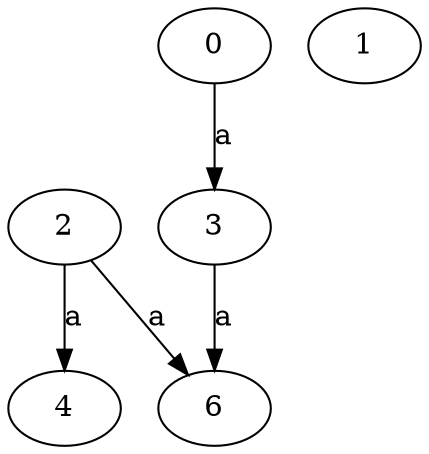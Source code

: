 strict digraph  {
2;
3;
4;
0;
1;
6;
2 -> 4  [label=a];
2 -> 6  [label=a];
3 -> 6  [label=a];
0 -> 3  [label=a];
}
